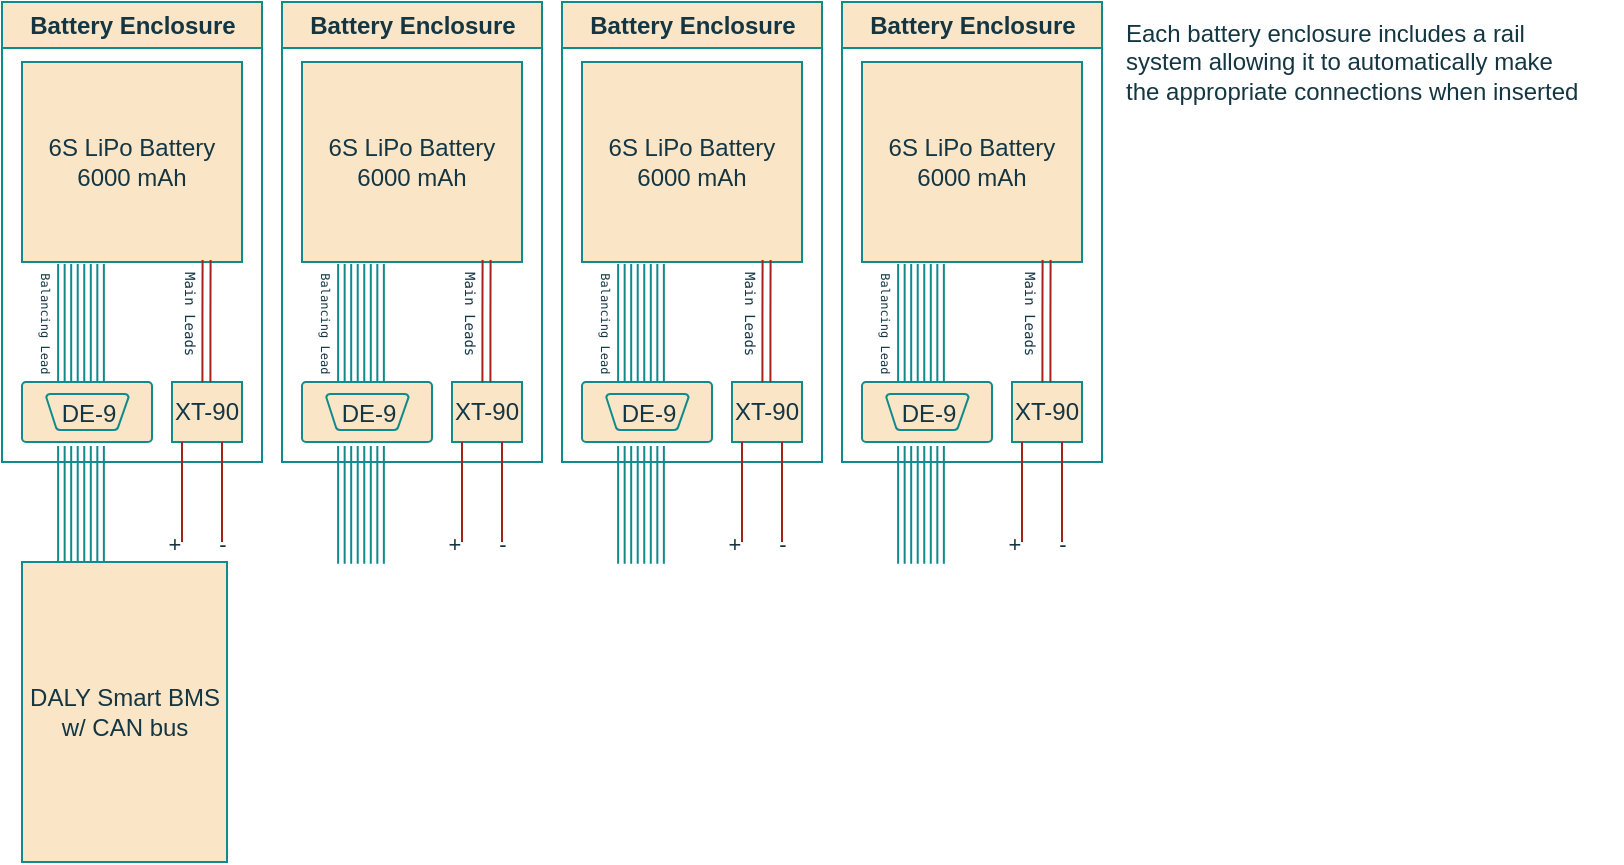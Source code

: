 <mxfile version="24.7.12">
  <diagram name="Page-1" id="U4LzexEA5z4gXmBC9XQn">
    <mxGraphModel dx="875" dy="435" grid="1" gridSize="10" guides="1" tooltips="1" connect="1" arrows="1" fold="1" page="1" pageScale="1" pageWidth="850" pageHeight="1100" math="0" shadow="0">
      <root>
        <mxCell id="0" />
        <mxCell id="1" parent="0" />
        <mxCell id="nOU4_NgVh6XaABi12xhm-1" value="Battery Enclosure" style="swimlane;whiteSpace=wrap;html=1;spacingLeft=1;labelBackgroundColor=none;fillColor=#FAE5C7;strokeColor=#0F8B8D;fontColor=#143642;rounded=0;" vertex="1" parent="1">
          <mxGeometry x="10" y="10" width="130" height="230" as="geometry">
            <mxRectangle x="130" y="170" width="140" height="30" as="alternateBounds" />
          </mxGeometry>
        </mxCell>
        <mxCell id="nOU4_NgVh6XaABi12xhm-2" value="6S LiPo Battery&lt;div&gt;6000 mAh&lt;/div&gt;" style="rounded=0;whiteSpace=wrap;html=1;labelBackgroundColor=none;fillColor=#FAE5C7;strokeColor=#0F8B8D;fontColor=#143642;" vertex="1" parent="nOU4_NgVh6XaABi12xhm-1">
          <mxGeometry x="10" y="30" width="110" height="100" as="geometry" />
        </mxCell>
        <mxCell id="nOU4_NgVh6XaABi12xhm-6" value="&lt;p style=&quot;line-height: 70%;&quot;&gt;DE-9&lt;/p&gt;" style="pointerEvents=1;verticalLabelPosition=bottom;shadow=0;dashed=0;align=center;html=1;verticalAlign=top;shape=mxgraph.electrical.miscellaneous.small_d_connector;horizontal=1;spacingLeft=0;spacingBottom=0;spacing=0;spacingTop=-35;labelBackgroundColor=none;fillColor=#FAE5C7;strokeColor=#0F8B8D;fontColor=#143642;rounded=0;" vertex="1" parent="nOU4_NgVh6XaABi12xhm-1">
          <mxGeometry x="10" y="190" width="65" height="30" as="geometry" />
        </mxCell>
        <mxCell id="nOU4_NgVh6XaABi12xhm-8" value="&lt;pre style=&quot;font-size: 6px; line-height: 0%;&quot;&gt;Balancing Lead&lt;/pre&gt;" style="verticalLabelPosition=bottom;shadow=0;align=center;html=1;verticalAlign=top;shape=mxgraph.electrical.transmission.8_line_bus;rotation=90;spacingLeft=0;spacingTop=-6;labelBackgroundColor=none;fillColor=#FAE5C7;strokeColor=#0F8B8D;fontColor=#143642;rounded=0;" vertex="1" parent="nOU4_NgVh6XaABi12xhm-1">
          <mxGeometry x="10" y="149.04" width="58.99" height="22.87" as="geometry" />
        </mxCell>
        <mxCell id="nOU4_NgVh6XaABi12xhm-57" value="XT-90" style="whiteSpace=wrap;html=1;strokeColor=#0F8B8D;fontColor=#143642;fillColor=#FAE5C7;rounded=0;labelBackgroundColor=none;" vertex="1" parent="nOU4_NgVh6XaABi12xhm-1">
          <mxGeometry x="85" y="190" width="35" height="30" as="geometry" />
        </mxCell>
        <mxCell id="nOU4_NgVh6XaABi12xhm-75" style="rounded=0;orthogonalLoop=1;jettySize=auto;html=1;entryX=0.863;entryY=0.99;entryDx=0;entryDy=0;entryPerimeter=0;strokeColor=#A8201A;fontColor=default;fillColor=#FAE5C7;shape=link;edgeStyle=elbowEdgeStyle;elbow=vertical;labelBackgroundColor=none;" edge="1" parent="nOU4_NgVh6XaABi12xhm-1">
          <mxGeometry relative="1" as="geometry">
            <mxPoint x="102.217" y="190" as="sourcePoint" />
            <mxPoint x="102.29" y="129" as="targetPoint" />
          </mxGeometry>
        </mxCell>
        <mxCell id="nOU4_NgVh6XaABi12xhm-79" value="&lt;pre style=&quot;&quot;&gt;&lt;font face=&quot;monospace&quot; style=&quot;font-size: 7px;&quot;&gt;Main Leads&lt;/font&gt;&lt;/pre&gt;" style="edgeLabel;html=1;align=center;verticalAlign=middle;resizable=0;points=[];strokeColor=#0F8B8D;fontColor=#143642;fillColor=#FAE5C7;textDirection=vertical-lr;spacingTop=-16;spacingLeft=-22;fontSize=6;rounded=0;labelBackgroundColor=none;" vertex="1" connectable="0" parent="nOU4_NgVh6XaABi12xhm-75">
          <mxGeometry x="-0.328" y="-2" relative="1" as="geometry">
            <mxPoint as="offset" />
          </mxGeometry>
        </mxCell>
        <mxCell id="nOU4_NgVh6XaABi12xhm-52" value="Each battery enclosure includes a rail&amp;nbsp;&lt;div&gt;system allowing&amp;nbsp;&lt;span style=&quot;background-color: initial;&quot;&gt;it to automatically make&amp;nbsp;&lt;/span&gt;&lt;/div&gt;&lt;div&gt;&lt;span style=&quot;background-color: initial;&quot;&gt;the appropriate&amp;nbsp;&lt;/span&gt;&lt;span style=&quot;background-color: initial;&quot;&gt;connections&amp;nbsp;&lt;/span&gt;&lt;span style=&quot;background-color: initial;&quot;&gt;when inserted&lt;/span&gt;&lt;/div&gt;" style="text;html=1;align=left;verticalAlign=middle;resizable=0;points=[];autosize=1;strokeColor=none;fillColor=none;labelBackgroundColor=none;fontColor=#143642;rounded=0;" vertex="1" parent="1">
          <mxGeometry x="570" y="10" width="250" height="60" as="geometry" />
        </mxCell>
        <mxCell id="nOU4_NgVh6XaABi12xhm-53" value="&lt;pre style=&quot;font-size: 6px; line-height: 0%;&quot;&gt;&lt;br&gt;&lt;/pre&gt;" style="verticalLabelPosition=bottom;shadow=0;align=center;html=1;verticalAlign=top;shape=mxgraph.electrical.transmission.8_line_bus;rotation=90;spacingLeft=0;spacingTop=-6;labelBackgroundColor=none;fillColor=#FAE5C7;strokeColor=#0F8B8D;fontColor=#143642;rounded=0;" vertex="1" parent="1">
          <mxGeometry x="20" y="250" width="58.99" height="22.87" as="geometry" />
        </mxCell>
        <mxCell id="nOU4_NgVh6XaABi12xhm-17" style="rounded=0;orthogonalLoop=1;jettySize=auto;html=1;endArrow=none;endFill=0;labelBackgroundColor=none;strokeColor=#A8201A;fontColor=default;edgeStyle=orthogonalEdgeStyle;" edge="1" parent="1">
          <mxGeometry relative="1" as="geometry">
            <mxPoint x="120" y="280" as="targetPoint" />
            <mxPoint x="120" y="230" as="sourcePoint" />
          </mxGeometry>
        </mxCell>
        <mxCell id="nOU4_NgVh6XaABi12xhm-19" value="-" style="edgeLabel;html=1;align=center;verticalAlign=middle;resizable=0;points=[];labelBackgroundColor=none;fontColor=#143642;rounded=0;" vertex="1" connectable="0" parent="nOU4_NgVh6XaABi12xhm-17">
          <mxGeometry x="0.519" y="-2" relative="1" as="geometry">
            <mxPoint x="2" y="13" as="offset" />
          </mxGeometry>
        </mxCell>
        <mxCell id="nOU4_NgVh6XaABi12xhm-14" style="rounded=0;orthogonalLoop=1;jettySize=auto;html=1;endArrow=none;endFill=0;labelBackgroundColor=none;strokeColor=#A8201A;fontColor=default;" edge="1" parent="1">
          <mxGeometry relative="1" as="geometry">
            <mxPoint x="100" y="280" as="targetPoint" />
            <mxPoint x="100" y="230" as="sourcePoint" />
          </mxGeometry>
        </mxCell>
        <mxCell id="nOU4_NgVh6XaABi12xhm-18" value="+" style="edgeLabel;html=1;align=center;verticalAlign=middle;resizable=0;points=[];labelBackgroundColor=none;fontColor=#143642;rounded=0;" vertex="1" connectable="0" parent="nOU4_NgVh6XaABi12xhm-14">
          <mxGeometry x="0.545" y="-4" relative="1" as="geometry">
            <mxPoint y="12" as="offset" />
          </mxGeometry>
        </mxCell>
        <mxCell id="nOU4_NgVh6XaABi12xhm-82" value="Battery Enclosure" style="swimlane;whiteSpace=wrap;html=1;spacingLeft=1;labelBackgroundColor=none;fillColor=#FAE5C7;strokeColor=#0F8B8D;fontColor=#143642;rounded=0;" vertex="1" parent="1">
          <mxGeometry x="150" y="10" width="130" height="230" as="geometry">
            <mxRectangle x="130" y="170" width="140" height="30" as="alternateBounds" />
          </mxGeometry>
        </mxCell>
        <mxCell id="nOU4_NgVh6XaABi12xhm-83" value="6S LiPo Battery&lt;div&gt;6000 mAh&lt;/div&gt;" style="rounded=0;whiteSpace=wrap;html=1;labelBackgroundColor=none;fillColor=#FAE5C7;strokeColor=#0F8B8D;fontColor=#143642;" vertex="1" parent="nOU4_NgVh6XaABi12xhm-82">
          <mxGeometry x="10" y="30" width="110" height="100" as="geometry" />
        </mxCell>
        <mxCell id="nOU4_NgVh6XaABi12xhm-84" value="&lt;p style=&quot;line-height: 70%;&quot;&gt;DE-9&lt;/p&gt;" style="pointerEvents=1;verticalLabelPosition=bottom;shadow=0;dashed=0;align=center;html=1;verticalAlign=top;shape=mxgraph.electrical.miscellaneous.small_d_connector;horizontal=1;spacingLeft=0;spacingBottom=0;spacing=0;spacingTop=-35;labelBackgroundColor=none;fillColor=#FAE5C7;strokeColor=#0F8B8D;fontColor=#143642;rounded=0;" vertex="1" parent="nOU4_NgVh6XaABi12xhm-82">
          <mxGeometry x="10" y="190" width="65" height="30" as="geometry" />
        </mxCell>
        <mxCell id="nOU4_NgVh6XaABi12xhm-85" value="&lt;pre style=&quot;font-size: 6px; line-height: 0%;&quot;&gt;Balancing Lead&lt;/pre&gt;" style="verticalLabelPosition=bottom;shadow=0;align=center;html=1;verticalAlign=top;shape=mxgraph.electrical.transmission.8_line_bus;rotation=90;spacingLeft=0;spacingTop=-6;labelBackgroundColor=none;fillColor=#FAE5C7;strokeColor=#0F8B8D;fontColor=#143642;rounded=0;" vertex="1" parent="nOU4_NgVh6XaABi12xhm-82">
          <mxGeometry x="10" y="149.04" width="58.99" height="22.87" as="geometry" />
        </mxCell>
        <mxCell id="nOU4_NgVh6XaABi12xhm-86" value="XT-90" style="whiteSpace=wrap;html=1;strokeColor=#0F8B8D;fontColor=#143642;fillColor=#FAE5C7;rounded=0;labelBackgroundColor=none;" vertex="1" parent="nOU4_NgVh6XaABi12xhm-82">
          <mxGeometry x="85" y="190" width="35" height="30" as="geometry" />
        </mxCell>
        <mxCell id="nOU4_NgVh6XaABi12xhm-87" style="rounded=0;orthogonalLoop=1;jettySize=auto;html=1;entryX=0.863;entryY=0.99;entryDx=0;entryDy=0;entryPerimeter=0;strokeColor=#A8201A;fontColor=default;fillColor=#FAE5C7;shape=link;edgeStyle=elbowEdgeStyle;elbow=vertical;labelBackgroundColor=none;" edge="1" parent="nOU4_NgVh6XaABi12xhm-82">
          <mxGeometry relative="1" as="geometry">
            <mxPoint x="102.217" y="190" as="sourcePoint" />
            <mxPoint x="102.29" y="129" as="targetPoint" />
          </mxGeometry>
        </mxCell>
        <mxCell id="nOU4_NgVh6XaABi12xhm-88" value="&lt;pre style=&quot;&quot;&gt;&lt;font face=&quot;monospace&quot; style=&quot;font-size: 7px;&quot;&gt;Main Leads&lt;/font&gt;&lt;/pre&gt;" style="edgeLabel;html=1;align=center;verticalAlign=middle;resizable=0;points=[];strokeColor=#0F8B8D;fontColor=#143642;fillColor=#FAE5C7;textDirection=vertical-lr;spacingTop=-16;spacingLeft=-22;fontSize=6;rounded=0;labelBackgroundColor=none;" vertex="1" connectable="0" parent="nOU4_NgVh6XaABi12xhm-87">
          <mxGeometry x="-0.328" y="-2" relative="1" as="geometry">
            <mxPoint as="offset" />
          </mxGeometry>
        </mxCell>
        <mxCell id="nOU4_NgVh6XaABi12xhm-89" value="&lt;pre style=&quot;font-size: 6px; line-height: 0%;&quot;&gt;&lt;br&gt;&lt;/pre&gt;" style="verticalLabelPosition=bottom;shadow=0;align=center;html=1;verticalAlign=top;shape=mxgraph.electrical.transmission.8_line_bus;rotation=90;spacingLeft=0;spacingTop=-6;labelBackgroundColor=none;fillColor=#FAE5C7;strokeColor=#0F8B8D;fontColor=#143642;rounded=0;" vertex="1" parent="1">
          <mxGeometry x="160" y="250" width="58.99" height="22.87" as="geometry" />
        </mxCell>
        <mxCell id="nOU4_NgVh6XaABi12xhm-90" style="rounded=0;orthogonalLoop=1;jettySize=auto;html=1;endArrow=none;endFill=0;labelBackgroundColor=none;strokeColor=#A8201A;fontColor=default;" edge="1" parent="1">
          <mxGeometry relative="1" as="geometry">
            <mxPoint x="260" y="280" as="targetPoint" />
            <mxPoint x="260" y="230" as="sourcePoint" />
          </mxGeometry>
        </mxCell>
        <mxCell id="nOU4_NgVh6XaABi12xhm-91" value="-" style="edgeLabel;html=1;align=center;verticalAlign=middle;resizable=0;points=[];labelBackgroundColor=none;fontColor=#143642;rounded=0;" vertex="1" connectable="0" parent="nOU4_NgVh6XaABi12xhm-90">
          <mxGeometry x="0.519" y="-2" relative="1" as="geometry">
            <mxPoint x="2" y="13" as="offset" />
          </mxGeometry>
        </mxCell>
        <mxCell id="nOU4_NgVh6XaABi12xhm-92" style="rounded=0;orthogonalLoop=1;jettySize=auto;html=1;endArrow=none;endFill=0;labelBackgroundColor=none;strokeColor=#A8201A;fontColor=default;" edge="1" parent="1">
          <mxGeometry relative="1" as="geometry">
            <mxPoint x="240" y="280" as="targetPoint" />
            <mxPoint x="240" y="230" as="sourcePoint" />
          </mxGeometry>
        </mxCell>
        <mxCell id="nOU4_NgVh6XaABi12xhm-93" value="+" style="edgeLabel;html=1;align=center;verticalAlign=middle;resizable=0;points=[];labelBackgroundColor=none;fontColor=#143642;rounded=0;" vertex="1" connectable="0" parent="nOU4_NgVh6XaABi12xhm-92">
          <mxGeometry x="0.545" y="-4" relative="1" as="geometry">
            <mxPoint y="12" as="offset" />
          </mxGeometry>
        </mxCell>
        <mxCell id="nOU4_NgVh6XaABi12xhm-94" value="Battery Enclosure" style="swimlane;whiteSpace=wrap;html=1;spacingLeft=1;labelBackgroundColor=none;fillColor=#FAE5C7;strokeColor=#0F8B8D;fontColor=#143642;rounded=0;" vertex="1" parent="1">
          <mxGeometry x="290" y="10" width="130" height="230" as="geometry">
            <mxRectangle x="130" y="170" width="140" height="30" as="alternateBounds" />
          </mxGeometry>
        </mxCell>
        <mxCell id="nOU4_NgVh6XaABi12xhm-95" value="6S LiPo Battery&lt;div&gt;6000 mAh&lt;/div&gt;" style="rounded=0;whiteSpace=wrap;html=1;labelBackgroundColor=none;fillColor=#FAE5C7;strokeColor=#0F8B8D;fontColor=#143642;" vertex="1" parent="nOU4_NgVh6XaABi12xhm-94">
          <mxGeometry x="10" y="30" width="110" height="100" as="geometry" />
        </mxCell>
        <mxCell id="nOU4_NgVh6XaABi12xhm-96" value="&lt;p style=&quot;line-height: 70%;&quot;&gt;DE-9&lt;/p&gt;" style="pointerEvents=1;verticalLabelPosition=bottom;shadow=0;dashed=0;align=center;html=1;verticalAlign=top;shape=mxgraph.electrical.miscellaneous.small_d_connector;horizontal=1;spacingLeft=0;spacingBottom=0;spacing=0;spacingTop=-35;labelBackgroundColor=none;fillColor=#FAE5C7;strokeColor=#0F8B8D;fontColor=#143642;rounded=0;" vertex="1" parent="nOU4_NgVh6XaABi12xhm-94">
          <mxGeometry x="10" y="190" width="65" height="30" as="geometry" />
        </mxCell>
        <mxCell id="nOU4_NgVh6XaABi12xhm-97" value="&lt;pre style=&quot;font-size: 6px; line-height: 0%;&quot;&gt;Balancing Lead&lt;/pre&gt;" style="verticalLabelPosition=bottom;shadow=0;align=center;html=1;verticalAlign=top;shape=mxgraph.electrical.transmission.8_line_bus;rotation=90;spacingLeft=0;spacingTop=-6;labelBackgroundColor=none;fillColor=#FAE5C7;strokeColor=#0F8B8D;fontColor=#143642;rounded=0;" vertex="1" parent="nOU4_NgVh6XaABi12xhm-94">
          <mxGeometry x="10" y="149.04" width="58.99" height="22.87" as="geometry" />
        </mxCell>
        <mxCell id="nOU4_NgVh6XaABi12xhm-98" value="XT-90" style="whiteSpace=wrap;html=1;strokeColor=#0F8B8D;fontColor=#143642;fillColor=#FAE5C7;rounded=0;labelBackgroundColor=none;" vertex="1" parent="nOU4_NgVh6XaABi12xhm-94">
          <mxGeometry x="85" y="190" width="35" height="30" as="geometry" />
        </mxCell>
        <mxCell id="nOU4_NgVh6XaABi12xhm-99" style="rounded=0;orthogonalLoop=1;jettySize=auto;html=1;entryX=0.863;entryY=0.99;entryDx=0;entryDy=0;entryPerimeter=0;strokeColor=#A8201A;fontColor=default;fillColor=#FAE5C7;shape=link;edgeStyle=elbowEdgeStyle;elbow=vertical;labelBackgroundColor=none;" edge="1" parent="nOU4_NgVh6XaABi12xhm-94">
          <mxGeometry relative="1" as="geometry">
            <mxPoint x="102.217" y="190" as="sourcePoint" />
            <mxPoint x="102.29" y="129" as="targetPoint" />
          </mxGeometry>
        </mxCell>
        <mxCell id="nOU4_NgVh6XaABi12xhm-100" value="&lt;pre style=&quot;&quot;&gt;&lt;font face=&quot;monospace&quot; style=&quot;font-size: 7px;&quot;&gt;Main Leads&lt;/font&gt;&lt;/pre&gt;" style="edgeLabel;html=1;align=center;verticalAlign=middle;resizable=0;points=[];strokeColor=#0F8B8D;fontColor=#143642;fillColor=#FAE5C7;textDirection=vertical-lr;spacingTop=-16;spacingLeft=-22;fontSize=6;rounded=0;labelBackgroundColor=none;" vertex="1" connectable="0" parent="nOU4_NgVh6XaABi12xhm-99">
          <mxGeometry x="-0.328" y="-2" relative="1" as="geometry">
            <mxPoint as="offset" />
          </mxGeometry>
        </mxCell>
        <mxCell id="nOU4_NgVh6XaABi12xhm-101" value="&lt;pre style=&quot;font-size: 6px; line-height: 0%;&quot;&gt;&lt;br&gt;&lt;/pre&gt;" style="verticalLabelPosition=bottom;shadow=0;align=center;html=1;verticalAlign=top;shape=mxgraph.electrical.transmission.8_line_bus;rotation=90;spacingLeft=0;spacingTop=-6;labelBackgroundColor=none;fillColor=#FAE5C7;strokeColor=#0F8B8D;fontColor=#143642;rounded=0;" vertex="1" parent="1">
          <mxGeometry x="300" y="250" width="58.99" height="22.87" as="geometry" />
        </mxCell>
        <mxCell id="nOU4_NgVh6XaABi12xhm-102" style="rounded=0;orthogonalLoop=1;jettySize=auto;html=1;endArrow=none;endFill=0;labelBackgroundColor=none;strokeColor=#A8201A;fontColor=default;" edge="1" parent="1">
          <mxGeometry relative="1" as="geometry">
            <mxPoint x="400" y="280" as="targetPoint" />
            <mxPoint x="400" y="230" as="sourcePoint" />
          </mxGeometry>
        </mxCell>
        <mxCell id="nOU4_NgVh6XaABi12xhm-103" value="-" style="edgeLabel;html=1;align=center;verticalAlign=middle;resizable=0;points=[];labelBackgroundColor=none;fontColor=#143642;rounded=0;" vertex="1" connectable="0" parent="nOU4_NgVh6XaABi12xhm-102">
          <mxGeometry x="0.519" y="-2" relative="1" as="geometry">
            <mxPoint x="2" y="13" as="offset" />
          </mxGeometry>
        </mxCell>
        <mxCell id="nOU4_NgVh6XaABi12xhm-104" style="rounded=0;orthogonalLoop=1;jettySize=auto;html=1;endArrow=none;endFill=0;labelBackgroundColor=none;strokeColor=#A8201A;fontColor=default;" edge="1" parent="1">
          <mxGeometry relative="1" as="geometry">
            <mxPoint x="380" y="280" as="targetPoint" />
            <mxPoint x="380" y="230" as="sourcePoint" />
          </mxGeometry>
        </mxCell>
        <mxCell id="nOU4_NgVh6XaABi12xhm-105" value="+" style="edgeLabel;html=1;align=center;verticalAlign=middle;resizable=0;points=[];labelBackgroundColor=none;fontColor=#143642;rounded=0;" vertex="1" connectable="0" parent="nOU4_NgVh6XaABi12xhm-104">
          <mxGeometry x="0.545" y="-4" relative="1" as="geometry">
            <mxPoint y="12" as="offset" />
          </mxGeometry>
        </mxCell>
        <mxCell id="nOU4_NgVh6XaABi12xhm-106" value="Battery Enclosure" style="swimlane;whiteSpace=wrap;html=1;spacingLeft=1;labelBackgroundColor=none;fillColor=#FAE5C7;strokeColor=#0F8B8D;fontColor=#143642;rounded=0;" vertex="1" parent="1">
          <mxGeometry x="430" y="10" width="130" height="230" as="geometry">
            <mxRectangle x="130" y="170" width="140" height="30" as="alternateBounds" />
          </mxGeometry>
        </mxCell>
        <mxCell id="nOU4_NgVh6XaABi12xhm-107" value="6S LiPo Battery&lt;div&gt;6000 mAh&lt;/div&gt;" style="rounded=0;whiteSpace=wrap;html=1;labelBackgroundColor=none;fillColor=#FAE5C7;strokeColor=#0F8B8D;fontColor=#143642;" vertex="1" parent="nOU4_NgVh6XaABi12xhm-106">
          <mxGeometry x="10" y="30" width="110" height="100" as="geometry" />
        </mxCell>
        <mxCell id="nOU4_NgVh6XaABi12xhm-108" value="&lt;p style=&quot;line-height: 70%;&quot;&gt;DE-9&lt;/p&gt;" style="pointerEvents=1;verticalLabelPosition=bottom;shadow=0;dashed=0;align=center;html=1;verticalAlign=top;shape=mxgraph.electrical.miscellaneous.small_d_connector;horizontal=1;spacingLeft=0;spacingBottom=0;spacing=0;spacingTop=-35;labelBackgroundColor=none;fillColor=#FAE5C7;strokeColor=#0F8B8D;fontColor=#143642;rounded=0;" vertex="1" parent="nOU4_NgVh6XaABi12xhm-106">
          <mxGeometry x="10" y="190" width="65" height="30" as="geometry" />
        </mxCell>
        <mxCell id="nOU4_NgVh6XaABi12xhm-109" value="&lt;pre style=&quot;font-size: 6px; line-height: 0%;&quot;&gt;Balancing Lead&lt;/pre&gt;" style="verticalLabelPosition=bottom;shadow=0;align=center;html=1;verticalAlign=top;shape=mxgraph.electrical.transmission.8_line_bus;rotation=90;spacingLeft=0;spacingTop=-6;labelBackgroundColor=none;fillColor=#FAE5C7;strokeColor=#0F8B8D;fontColor=#143642;rounded=0;" vertex="1" parent="nOU4_NgVh6XaABi12xhm-106">
          <mxGeometry x="10" y="149.04" width="58.99" height="22.87" as="geometry" />
        </mxCell>
        <mxCell id="nOU4_NgVh6XaABi12xhm-110" value="XT-90" style="whiteSpace=wrap;html=1;strokeColor=#0F8B8D;fontColor=#143642;fillColor=#FAE5C7;rounded=0;labelBackgroundColor=none;" vertex="1" parent="nOU4_NgVh6XaABi12xhm-106">
          <mxGeometry x="85" y="190" width="35" height="30" as="geometry" />
        </mxCell>
        <mxCell id="nOU4_NgVh6XaABi12xhm-111" style="rounded=0;orthogonalLoop=1;jettySize=auto;html=1;entryX=0.863;entryY=0.99;entryDx=0;entryDy=0;entryPerimeter=0;strokeColor=#A8201A;fontColor=default;fillColor=#FAE5C7;shape=link;edgeStyle=elbowEdgeStyle;elbow=vertical;labelBackgroundColor=none;" edge="1" parent="nOU4_NgVh6XaABi12xhm-106">
          <mxGeometry relative="1" as="geometry">
            <mxPoint x="102.217" y="190" as="sourcePoint" />
            <mxPoint x="102.29" y="129" as="targetPoint" />
          </mxGeometry>
        </mxCell>
        <mxCell id="nOU4_NgVh6XaABi12xhm-112" value="&lt;pre style=&quot;&quot;&gt;&lt;font face=&quot;monospace&quot; style=&quot;font-size: 7px;&quot;&gt;Main Leads&lt;/font&gt;&lt;/pre&gt;" style="edgeLabel;html=1;align=center;verticalAlign=middle;resizable=0;points=[];strokeColor=#0F8B8D;fontColor=#143642;fillColor=#FAE5C7;textDirection=vertical-lr;spacingTop=-16;spacingLeft=-22;fontSize=6;rounded=0;labelBackgroundColor=none;" vertex="1" connectable="0" parent="nOU4_NgVh6XaABi12xhm-111">
          <mxGeometry x="-0.328" y="-2" relative="1" as="geometry">
            <mxPoint as="offset" />
          </mxGeometry>
        </mxCell>
        <mxCell id="nOU4_NgVh6XaABi12xhm-113" value="&lt;pre style=&quot;font-size: 6px; line-height: 0%;&quot;&gt;&lt;br&gt;&lt;/pre&gt;" style="verticalLabelPosition=bottom;shadow=0;align=center;html=1;verticalAlign=top;shape=mxgraph.electrical.transmission.8_line_bus;rotation=90;spacingLeft=0;spacingTop=-6;labelBackgroundColor=none;fillColor=#FAE5C7;strokeColor=#0F8B8D;fontColor=#143642;rounded=0;" vertex="1" parent="1">
          <mxGeometry x="440" y="250" width="58.99" height="22.87" as="geometry" />
        </mxCell>
        <mxCell id="nOU4_NgVh6XaABi12xhm-114" style="rounded=0;orthogonalLoop=1;jettySize=auto;html=1;endArrow=none;endFill=0;labelBackgroundColor=none;strokeColor=#A8201A;fontColor=default;" edge="1" parent="1">
          <mxGeometry relative="1" as="geometry">
            <mxPoint x="540" y="280" as="targetPoint" />
            <mxPoint x="540" y="230" as="sourcePoint" />
          </mxGeometry>
        </mxCell>
        <mxCell id="nOU4_NgVh6XaABi12xhm-115" value="-" style="edgeLabel;html=1;align=center;verticalAlign=middle;resizable=0;points=[];labelBackgroundColor=none;fontColor=#143642;rounded=0;" vertex="1" connectable="0" parent="nOU4_NgVh6XaABi12xhm-114">
          <mxGeometry x="0.519" y="-2" relative="1" as="geometry">
            <mxPoint x="2" y="13" as="offset" />
          </mxGeometry>
        </mxCell>
        <mxCell id="nOU4_NgVh6XaABi12xhm-116" style="rounded=0;orthogonalLoop=1;jettySize=auto;html=1;endArrow=none;endFill=0;labelBackgroundColor=none;strokeColor=#A8201A;fontColor=default;" edge="1" parent="1">
          <mxGeometry relative="1" as="geometry">
            <mxPoint x="520" y="280" as="targetPoint" />
            <mxPoint x="520" y="230" as="sourcePoint" />
          </mxGeometry>
        </mxCell>
        <mxCell id="nOU4_NgVh6XaABi12xhm-117" value="+" style="edgeLabel;html=1;align=center;verticalAlign=middle;resizable=0;points=[];labelBackgroundColor=none;fontColor=#143642;rounded=0;" vertex="1" connectable="0" parent="nOU4_NgVh6XaABi12xhm-116">
          <mxGeometry x="0.545" y="-4" relative="1" as="geometry">
            <mxPoint y="12" as="offset" />
          </mxGeometry>
        </mxCell>
        <mxCell id="nOU4_NgVh6XaABi12xhm-118" value="DALY Smart BMS w/ CAN bus" style="whiteSpace=wrap;html=1;strokeColor=#0F8B8D;fontColor=#143642;fillColor=#FAE5C7;" vertex="1" parent="1">
          <mxGeometry x="20" y="290" width="102.5" height="150" as="geometry" />
        </mxCell>
      </root>
    </mxGraphModel>
  </diagram>
</mxfile>
